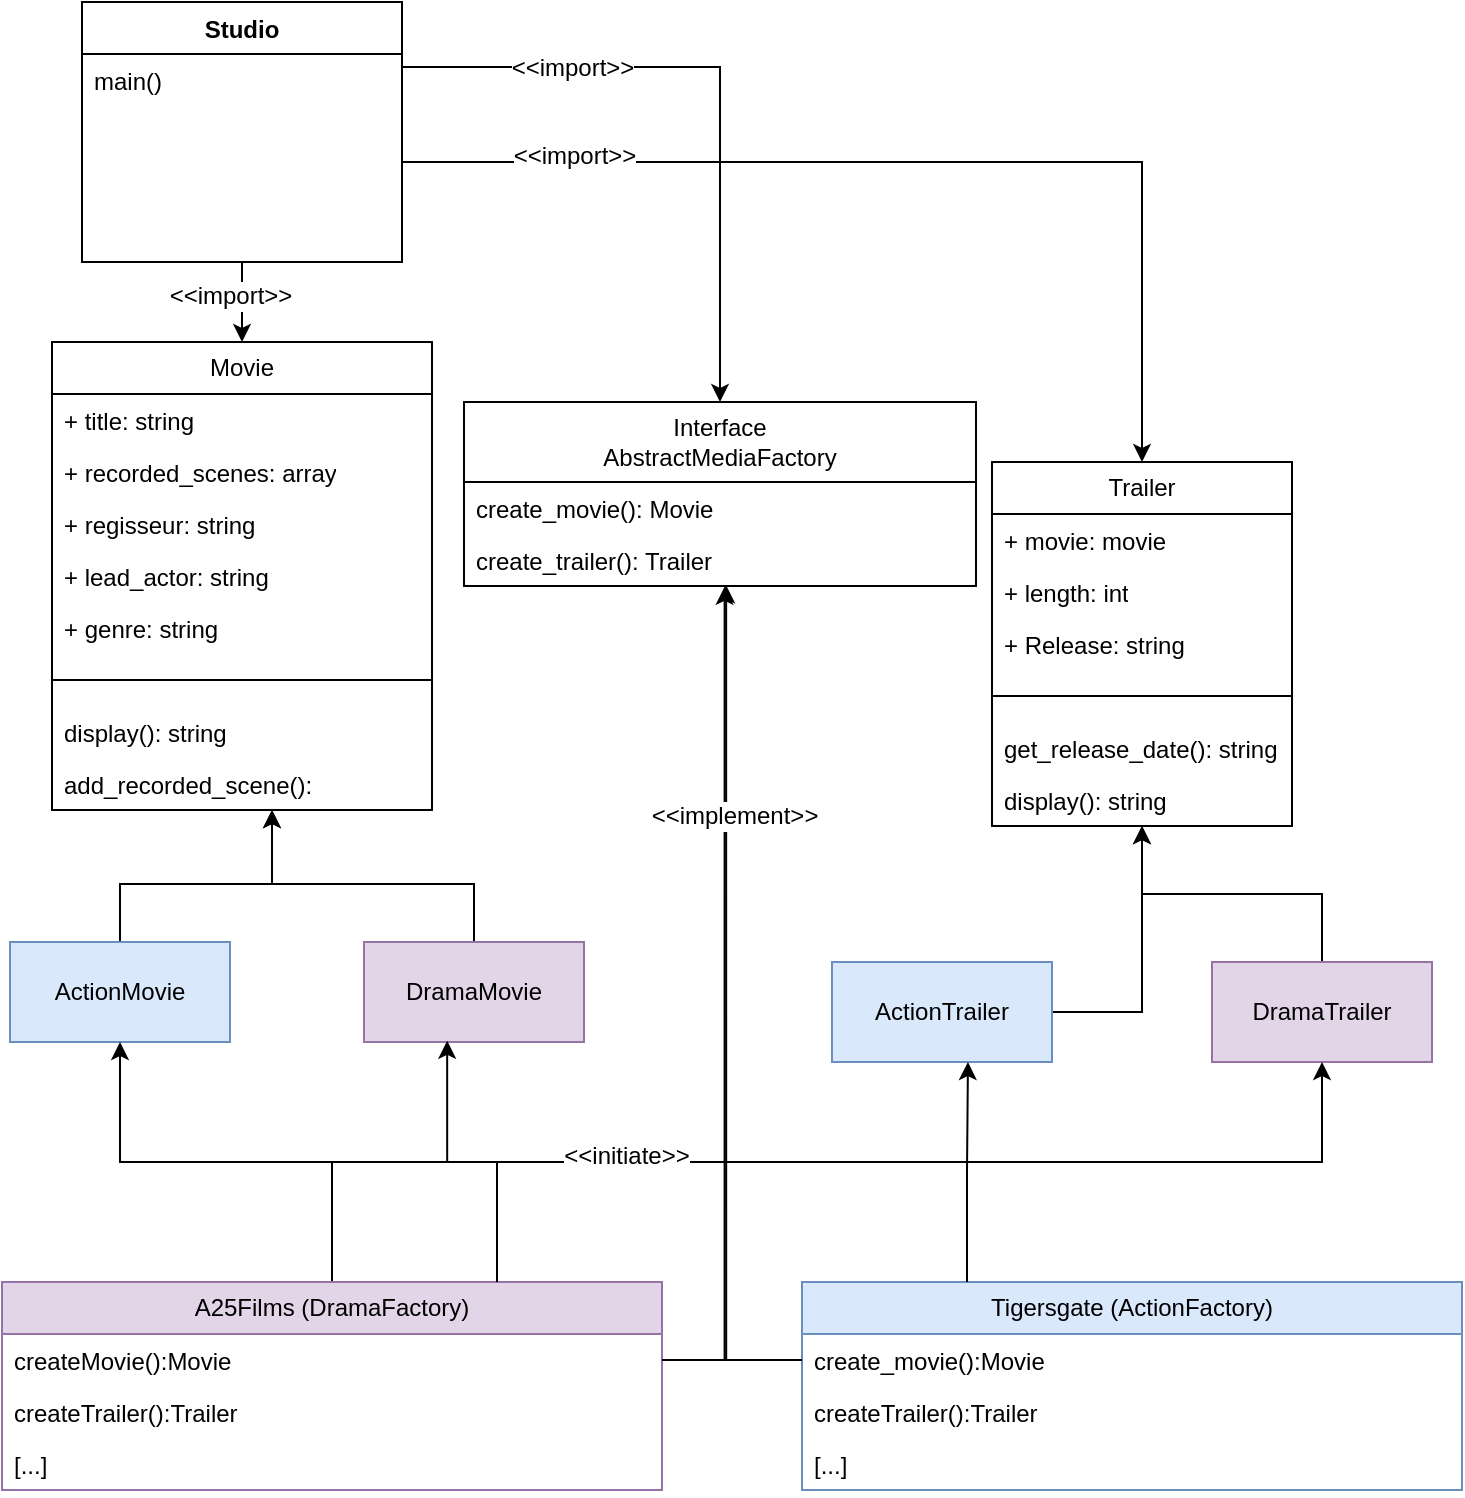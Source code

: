 <mxfile version="22.1.22" type="embed">
  <diagram id="C5RBs43oDa-KdzZeNtuy" name="Page-1">
    <mxGraphModel dx="1007" dy="273" grid="1" gridSize="10" guides="1" tooltips="1" connect="1" arrows="1" fold="1" page="1" pageScale="1" pageWidth="827" pageHeight="1169" math="0" shadow="0">
      <root>
        <mxCell id="WIyWlLk6GJQsqaUBKTNV-0" />
        <mxCell id="WIyWlLk6GJQsqaUBKTNV-1" parent="WIyWlLk6GJQsqaUBKTNV-0" />
        <mxCell id="geExPER-WmypXbHfCpLN-64" style="edgeStyle=orthogonalEdgeStyle;rounded=0;orthogonalLoop=1;jettySize=auto;html=1;" parent="WIyWlLk6GJQsqaUBKTNV-1" source="geExPER-WmypXbHfCpLN-65" target="geExPER-WmypXbHfCpLN-98" edge="1">
          <mxGeometry relative="1" as="geometry" />
        </mxCell>
        <mxCell id="geExPER-WmypXbHfCpLN-65" value="Studio" style="swimlane;fontStyle=1;align=center;verticalAlign=top;childLayout=stackLayout;horizontal=1;startSize=26;horizontalStack=0;resizeParent=1;resizeParentMax=0;resizeLast=0;collapsible=1;marginBottom=0;whiteSpace=wrap;html=1;fontFamily=Helvetica;fontSize=12;textShadow=0;labelBorderColor=none;spacingTop=0;" parent="WIyWlLk6GJQsqaUBKTNV-1" vertex="1">
          <mxGeometry x="105" y="10" width="160" height="130" as="geometry" />
        </mxCell>
        <mxCell id="geExPER-WmypXbHfCpLN-66" value="main()" style="text;strokeColor=none;fillColor=none;align=left;verticalAlign=top;spacingLeft=4;spacingRight=4;overflow=hidden;rotatable=0;points=[[0,0.5],[1,0.5]];portConstraint=eastwest;whiteSpace=wrap;html=1;fontFamily=Helvetica;fontSize=12;textShadow=0;labelBorderColor=none;horizontal=1;spacingTop=0;" parent="geExPER-WmypXbHfCpLN-65" vertex="1">
          <mxGeometry y="26" width="160" height="104" as="geometry" />
        </mxCell>
        <mxCell id="geExPER-WmypXbHfCpLN-67" value="Interface&lt;div style=&quot;font-size: 12px;&quot;&gt;AbstractMediaFactory&lt;/div&gt;" style="swimlane;fontStyle=0;childLayout=stackLayout;horizontal=1;startSize=40;fillColor=none;horizontalStack=0;resizeParent=1;resizeParentMax=0;resizeLast=0;collapsible=1;marginBottom=0;whiteSpace=wrap;html=1;fontFamily=Helvetica;fontSize=12;textShadow=0;labelBorderColor=none;spacingTop=0;" parent="WIyWlLk6GJQsqaUBKTNV-1" vertex="1">
          <mxGeometry x="296" y="210" width="256" height="92" as="geometry" />
        </mxCell>
        <mxCell id="geExPER-WmypXbHfCpLN-68" value="&lt;div&gt;create_movie(): Movie&lt;/div&gt;" style="text;strokeColor=none;fillColor=none;align=left;verticalAlign=top;spacingLeft=4;spacingRight=4;overflow=hidden;rotatable=0;points=[[0,0.5],[1,0.5]];portConstraint=eastwest;whiteSpace=wrap;html=1;fontFamily=Helvetica;fontSize=12;textShadow=0;labelBorderColor=none;horizontal=1;spacingTop=0;" parent="geExPER-WmypXbHfCpLN-67" vertex="1">
          <mxGeometry y="40" width="256" height="26" as="geometry" />
        </mxCell>
        <mxCell id="geExPER-WmypXbHfCpLN-69" value="create_trailer(): Trailer" style="text;strokeColor=none;fillColor=none;align=left;verticalAlign=top;spacingLeft=4;spacingRight=4;overflow=hidden;rotatable=0;points=[[0,0.5],[1,0.5]];portConstraint=eastwest;whiteSpace=wrap;html=1;fontFamily=Helvetica;fontSize=12;textShadow=0;labelBorderColor=none;horizontal=1;spacingTop=0;" parent="geExPER-WmypXbHfCpLN-67" vertex="1">
          <mxGeometry y="66" width="256" height="26" as="geometry" />
        </mxCell>
        <mxCell id="5" style="edgeStyle=orthogonalEdgeStyle;rounded=0;orthogonalLoop=1;jettySize=auto;html=1;" edge="1" parent="WIyWlLk6GJQsqaUBKTNV-1" source="geExPER-WmypXbHfCpLN-71" target="geExPER-WmypXbHfCpLN-98">
          <mxGeometry relative="1" as="geometry">
            <Array as="points">
              <mxPoint x="124" y="451" />
              <mxPoint x="200" y="451" />
            </Array>
          </mxGeometry>
        </mxCell>
        <mxCell id="geExPER-WmypXbHfCpLN-71" value="ActionMovie" style="html=1;whiteSpace=wrap;fontFamily=Helvetica;fontSize=12;textShadow=0;labelBorderColor=none;horizontal=1;spacingTop=0;fillColor=#dae8fc;strokeColor=#6c8ebf;" parent="WIyWlLk6GJQsqaUBKTNV-1" vertex="1">
          <mxGeometry x="69" y="480" width="110" height="50" as="geometry" />
        </mxCell>
        <mxCell id="6" style="edgeStyle=orthogonalEdgeStyle;rounded=0;orthogonalLoop=1;jettySize=auto;html=1;" edge="1" parent="WIyWlLk6GJQsqaUBKTNV-1" source="geExPER-WmypXbHfCpLN-73" target="geExPER-WmypXbHfCpLN-98">
          <mxGeometry relative="1" as="geometry">
            <Array as="points">
              <mxPoint x="301" y="451" />
              <mxPoint x="200" y="451" />
            </Array>
          </mxGeometry>
        </mxCell>
        <mxCell id="geExPER-WmypXbHfCpLN-73" value="DramaMovie" style="html=1;whiteSpace=wrap;fontFamily=Helvetica;fontSize=12;textShadow=0;labelBorderColor=none;horizontal=1;spacingTop=0;fillColor=#e1d5e7;strokeColor=#9673a6;" parent="WIyWlLk6GJQsqaUBKTNV-1" vertex="1">
          <mxGeometry x="246" y="480" width="110" height="50" as="geometry" />
        </mxCell>
        <mxCell id="geExPER-WmypXbHfCpLN-74" style="edgeStyle=orthogonalEdgeStyle;rounded=0;orthogonalLoop=1;jettySize=auto;html=1;exitX=1;exitY=0.5;exitDx=0;exitDy=0;entryX=0.5;entryY=1;entryDx=0;entryDy=0;fontFamily=Helvetica;fontSize=12;textShadow=0;labelBorderColor=none;horizontal=1;spacingTop=0;" parent="WIyWlLk6GJQsqaUBKTNV-1" source="geExPER-WmypXbHfCpLN-75" target="geExPER-WmypXbHfCpLN-107" edge="1">
          <mxGeometry relative="1" as="geometry">
            <mxPoint x="630" y="450" as="targetPoint" />
          </mxGeometry>
        </mxCell>
        <mxCell id="geExPER-WmypXbHfCpLN-75" value="ActionTrailer" style="html=1;whiteSpace=wrap;fontFamily=Helvetica;fontSize=12;textShadow=0;labelBorderColor=none;horizontal=1;spacingTop=0;fillColor=#dae8fc;strokeColor=#6c8ebf;" parent="WIyWlLk6GJQsqaUBKTNV-1" vertex="1">
          <mxGeometry x="480" y="490" width="110" height="50" as="geometry" />
        </mxCell>
        <mxCell id="geExPER-WmypXbHfCpLN-76" style="edgeStyle=orthogonalEdgeStyle;rounded=0;orthogonalLoop=1;jettySize=auto;html=1;fontFamily=Helvetica;fontSize=12;textShadow=0;labelBorderColor=none;horizontal=1;spacingTop=0;entryX=0.5;entryY=1;entryDx=0;entryDy=0;" parent="WIyWlLk6GJQsqaUBKTNV-1" source="geExPER-WmypXbHfCpLN-77" target="geExPER-WmypXbHfCpLN-107" edge="1">
          <mxGeometry relative="1" as="geometry">
            <mxPoint x="630" y="420" as="targetPoint" />
          </mxGeometry>
        </mxCell>
        <mxCell id="geExPER-WmypXbHfCpLN-77" value="DramaTrailer" style="html=1;whiteSpace=wrap;fontFamily=Helvetica;fontSize=12;textShadow=0;labelBorderColor=none;horizontal=1;spacingTop=0;fillColor=#e1d5e7;strokeColor=#9673a6;" parent="WIyWlLk6GJQsqaUBKTNV-1" vertex="1">
          <mxGeometry x="670" y="490" width="110" height="50" as="geometry" />
        </mxCell>
        <mxCell id="geExPER-WmypXbHfCpLN-78" style="edgeStyle=orthogonalEdgeStyle;rounded=0;orthogonalLoop=1;jettySize=auto;html=1;exitX=0.5;exitY=0;exitDx=0;exitDy=0;entryX=0.5;entryY=1;entryDx=0;entryDy=0;fontFamily=Helvetica;fontSize=12;textShadow=0;labelBorderColor=none;horizontal=1;spacingTop=0;" parent="WIyWlLk6GJQsqaUBKTNV-1" source="geExPER-WmypXbHfCpLN-79" target="geExPER-WmypXbHfCpLN-77" edge="1">
          <mxGeometry relative="1" as="geometry">
            <Array as="points">
              <mxPoint x="230" y="590" />
              <mxPoint x="725" y="590" />
            </Array>
          </mxGeometry>
        </mxCell>
        <mxCell id="geExPER-WmypXbHfCpLN-79" value="A25Films (DramaFactory)" style="swimlane;fontStyle=0;childLayout=stackLayout;horizontal=1;startSize=26;fillColor=#e1d5e7;horizontalStack=0;resizeParent=1;resizeParentMax=0;resizeLast=0;collapsible=1;marginBottom=0;whiteSpace=wrap;html=1;fontFamily=Helvetica;fontSize=12;textShadow=0;labelBorderColor=none;spacingTop=0;strokeColor=#9673a6;" parent="WIyWlLk6GJQsqaUBKTNV-1" vertex="1">
          <mxGeometry x="65" y="650" width="330" height="104" as="geometry" />
        </mxCell>
        <mxCell id="geExPER-WmypXbHfCpLN-80" value="createMovie():Movie" style="text;strokeColor=none;fillColor=none;align=left;verticalAlign=top;spacingLeft=4;spacingRight=4;overflow=hidden;rotatable=0;points=[[0,0.5],[1,0.5]];portConstraint=eastwest;whiteSpace=wrap;html=1;fontFamily=Helvetica;fontSize=12;textShadow=0;labelBorderColor=none;horizontal=1;spacingTop=0;" parent="geExPER-WmypXbHfCpLN-79" vertex="1">
          <mxGeometry y="26" width="330" height="26" as="geometry" />
        </mxCell>
        <mxCell id="geExPER-WmypXbHfCpLN-81" value="createTrailer():Trailer" style="text;strokeColor=none;fillColor=none;align=left;verticalAlign=top;spacingLeft=4;spacingRight=4;overflow=hidden;rotatable=0;points=[[0,0.5],[1,0.5]];portConstraint=eastwest;whiteSpace=wrap;html=1;fontFamily=Helvetica;fontSize=12;textShadow=0;labelBorderColor=none;horizontal=1;spacingTop=0;" parent="geExPER-WmypXbHfCpLN-79" vertex="1">
          <mxGeometry y="52" width="330" height="26" as="geometry" />
        </mxCell>
        <mxCell id="geExPER-WmypXbHfCpLN-82" value="[...]" style="text;strokeColor=none;fillColor=none;align=left;verticalAlign=top;spacingLeft=4;spacingRight=4;overflow=hidden;rotatable=0;points=[[0,0.5],[1,0.5]];portConstraint=eastwest;whiteSpace=wrap;html=1;fontFamily=Helvetica;fontSize=12;textShadow=0;labelBorderColor=none;horizontal=1;spacingTop=0;" parent="geExPER-WmypXbHfCpLN-79" vertex="1">
          <mxGeometry y="78" width="330" height="26" as="geometry" />
        </mxCell>
        <mxCell id="geExPER-WmypXbHfCpLN-83" style="edgeStyle=orthogonalEdgeStyle;rounded=0;orthogonalLoop=1;jettySize=auto;html=1;exitX=0.25;exitY=0;exitDx=0;exitDy=0;entryX=0.5;entryY=1;entryDx=0;entryDy=0;fontFamily=Helvetica;fontSize=12;textShadow=0;labelBorderColor=none;horizontal=1;spacingTop=0;" parent="WIyWlLk6GJQsqaUBKTNV-1" source="geExPER-WmypXbHfCpLN-85" target="geExPER-WmypXbHfCpLN-71" edge="1">
          <mxGeometry relative="1" as="geometry" />
        </mxCell>
        <mxCell id="geExPER-WmypXbHfCpLN-84" value="&amp;lt;&amp;lt;initiate&amp;gt;&amp;gt;" style="edgeLabel;html=1;align=center;verticalAlign=middle;resizable=0;points=[];fontFamily=Helvetica;fontSize=12;textShadow=0;labelBorderColor=none;horizontal=1;spacingTop=0;" parent="geExPER-WmypXbHfCpLN-83" connectable="0" vertex="1">
          <mxGeometry x="-0.257" y="-3" relative="1" as="geometry">
            <mxPoint x="-29" as="offset" />
          </mxGeometry>
        </mxCell>
        <mxCell id="geExPER-WmypXbHfCpLN-85" value="Tigersgate (ActionFactory)" style="swimlane;fontStyle=0;childLayout=stackLayout;horizontal=1;startSize=26;fillColor=#dae8fc;horizontalStack=0;resizeParent=1;resizeParentMax=0;resizeLast=0;collapsible=1;marginBottom=0;whiteSpace=wrap;html=1;fontFamily=Helvetica;fontSize=12;textShadow=0;labelBorderColor=none;spacingTop=0;strokeColor=#6c8ebf;" parent="WIyWlLk6GJQsqaUBKTNV-1" vertex="1">
          <mxGeometry x="465" y="650" width="330" height="104" as="geometry" />
        </mxCell>
        <mxCell id="geExPER-WmypXbHfCpLN-86" value="create_movie():Movie" style="text;strokeColor=none;fillColor=none;align=left;verticalAlign=top;spacingLeft=4;spacingRight=4;overflow=hidden;rotatable=0;points=[[0,0.5],[1,0.5]];portConstraint=eastwest;whiteSpace=wrap;html=1;fontFamily=Helvetica;fontSize=12;textShadow=0;labelBorderColor=none;horizontal=1;spacingTop=0;" parent="geExPER-WmypXbHfCpLN-85" vertex="1">
          <mxGeometry y="26" width="330" height="26" as="geometry" />
        </mxCell>
        <mxCell id="geExPER-WmypXbHfCpLN-87" value="createTrailer():Trailer" style="text;strokeColor=none;fillColor=none;align=left;verticalAlign=top;spacingLeft=4;spacingRight=4;overflow=hidden;rotatable=0;points=[[0,0.5],[1,0.5]];portConstraint=eastwest;whiteSpace=wrap;html=1;fontFamily=Helvetica;fontSize=12;textShadow=0;labelBorderColor=none;horizontal=1;spacingTop=0;" parent="geExPER-WmypXbHfCpLN-85" vertex="1">
          <mxGeometry y="52" width="330" height="26" as="geometry" />
        </mxCell>
        <mxCell id="geExPER-WmypXbHfCpLN-88" value="[...]" style="text;strokeColor=none;fillColor=none;align=left;verticalAlign=top;spacingLeft=4;spacingRight=4;overflow=hidden;rotatable=0;points=[[0,0.5],[1,0.5]];portConstraint=eastwest;whiteSpace=wrap;html=1;fontFamily=Helvetica;fontSize=12;textShadow=0;labelBorderColor=none;horizontal=1;spacingTop=0;" parent="geExPER-WmypXbHfCpLN-85" vertex="1">
          <mxGeometry y="78" width="330" height="26" as="geometry" />
        </mxCell>
        <mxCell id="geExPER-WmypXbHfCpLN-89" style="edgeStyle=orthogonalEdgeStyle;rounded=0;orthogonalLoop=1;jettySize=auto;html=1;exitX=1;exitY=0.25;exitDx=0;exitDy=0;entryX=0.5;entryY=0;entryDx=0;entryDy=0;fontFamily=Helvetica;fontSize=12;textShadow=0;labelBorderColor=none;horizontal=1;spacingTop=0;" parent="WIyWlLk6GJQsqaUBKTNV-1" source="geExPER-WmypXbHfCpLN-65" target="geExPER-WmypXbHfCpLN-67" edge="1">
          <mxGeometry relative="1" as="geometry" />
        </mxCell>
        <mxCell id="geExPER-WmypXbHfCpLN-90" value="&amp;lt;&amp;lt;import&amp;gt;&amp;gt;" style="edgeLabel;html=1;align=center;verticalAlign=middle;resizable=0;points=[];fontFamily=Helvetica;fontSize=12;textShadow=0;labelBorderColor=none;horizontal=1;spacingTop=0;" parent="geExPER-WmypXbHfCpLN-89" connectable="0" vertex="1">
          <mxGeometry x="-0.1" y="-1" relative="1" as="geometry">
            <mxPoint x="-62" y="-1" as="offset" />
          </mxGeometry>
        </mxCell>
        <mxCell id="geExPER-WmypXbHfCpLN-91" style="edgeStyle=orthogonalEdgeStyle;rounded=0;orthogonalLoop=1;jettySize=auto;html=1;exitX=1;exitY=0.5;exitDx=0;exitDy=0;entryX=0.5;entryY=0;entryDx=0;entryDy=0;fontFamily=Helvetica;fontSize=12;textShadow=0;labelBorderColor=none;horizontal=1;spacingTop=0;" parent="WIyWlLk6GJQsqaUBKTNV-1" source="geExPER-WmypXbHfCpLN-66" target="geExPER-WmypXbHfCpLN-107" edge="1">
          <mxGeometry relative="1" as="geometry">
            <Array as="points">
              <mxPoint x="265" y="90" />
              <mxPoint x="635" y="90" />
            </Array>
          </mxGeometry>
        </mxCell>
        <mxCell id="geExPER-WmypXbHfCpLN-92" style="edgeStyle=orthogonalEdgeStyle;rounded=0;orthogonalLoop=1;jettySize=auto;html=1;exitX=0.75;exitY=0;exitDx=0;exitDy=0;entryX=0.378;entryY=0.988;entryDx=0;entryDy=0;entryPerimeter=0;fontFamily=Helvetica;fontSize=12;textShadow=0;labelBorderColor=none;horizontal=1;spacingTop=0;" parent="WIyWlLk6GJQsqaUBKTNV-1" source="geExPER-WmypXbHfCpLN-79" target="geExPER-WmypXbHfCpLN-73" edge="1">
          <mxGeometry relative="1" as="geometry" />
        </mxCell>
        <mxCell id="geExPER-WmypXbHfCpLN-93" style="edgeStyle=orthogonalEdgeStyle;rounded=0;orthogonalLoop=1;jettySize=auto;html=1;exitX=0.25;exitY=0;exitDx=0;exitDy=0;entryX=0.618;entryY=1;entryDx=0;entryDy=0;entryPerimeter=0;fontFamily=Helvetica;fontSize=12;textShadow=0;labelBorderColor=none;horizontal=1;spacingTop=0;" parent="WIyWlLk6GJQsqaUBKTNV-1" source="geExPER-WmypXbHfCpLN-85" target="geExPER-WmypXbHfCpLN-75" edge="1">
          <mxGeometry relative="1" as="geometry" />
        </mxCell>
        <mxCell id="geExPER-WmypXbHfCpLN-94" value="&amp;lt;&amp;lt;import&amp;gt;&amp;gt;" style="edgeLabel;html=1;align=center;verticalAlign=middle;resizable=0;points=[];fontFamily=Helvetica;fontSize=12;textShadow=0;labelBorderColor=none;horizontal=1;spacingTop=0;" parent="WIyWlLk6GJQsqaUBKTNV-1" connectable="0" vertex="1">
          <mxGeometry x="296.0" y="110.0" as="geometry">
            <mxPoint x="55" y="-23" as="offset" />
          </mxGeometry>
        </mxCell>
        <mxCell id="geExPER-WmypXbHfCpLN-95" style="edgeStyle=orthogonalEdgeStyle;rounded=0;orthogonalLoop=1;jettySize=auto;html=1;exitX=1;exitY=0.5;exitDx=0;exitDy=0;entryX=0.512;entryY=0.985;entryDx=0;entryDy=0;entryPerimeter=0;fontFamily=Helvetica;fontSize=12;textShadow=0;labelBorderColor=none;horizontal=1;spacingTop=0;" parent="WIyWlLk6GJQsqaUBKTNV-1" source="geExPER-WmypXbHfCpLN-80" target="geExPER-WmypXbHfCpLN-69" edge="1">
          <mxGeometry relative="1" as="geometry">
            <Array as="points">
              <mxPoint x="427" y="689" />
            </Array>
          </mxGeometry>
        </mxCell>
        <mxCell id="geExPER-WmypXbHfCpLN-96" style="edgeStyle=orthogonalEdgeStyle;rounded=0;orthogonalLoop=1;jettySize=auto;html=1;exitX=0;exitY=0.5;exitDx=0;exitDy=0;entryX=0.509;entryY=1.015;entryDx=0;entryDy=0;entryPerimeter=0;fontFamily=Helvetica;fontSize=12;textShadow=0;labelBorderColor=none;horizontal=1;spacingTop=0;" parent="WIyWlLk6GJQsqaUBKTNV-1" source="geExPER-WmypXbHfCpLN-86" target="geExPER-WmypXbHfCpLN-69" edge="1">
          <mxGeometry relative="1" as="geometry" />
        </mxCell>
        <mxCell id="geExPER-WmypXbHfCpLN-97" value="&amp;lt;&amp;lt;implement&amp;gt;&amp;gt;" style="edgeLabel;html=1;align=center;verticalAlign=middle;resizable=0;points=[];fontFamily=Helvetica;fontSize=12;textShadow=0;labelBorderColor=none;horizontal=1;spacingTop=0;" parent="geExPER-WmypXbHfCpLN-96" connectable="0" vertex="1">
          <mxGeometry x="0.461" y="-4" relative="1" as="geometry">
            <mxPoint as="offset" />
          </mxGeometry>
        </mxCell>
        <mxCell id="geExPER-WmypXbHfCpLN-98" value="Movie" style="swimlane;fontStyle=0;childLayout=stackLayout;horizontal=1;startSize=26;fillColor=none;horizontalStack=0;resizeParent=1;resizeParentMax=0;resizeLast=0;collapsible=1;marginBottom=0;whiteSpace=wrap;html=1;fontFamily=Helvetica;fontSize=12;textShadow=0;labelBorderColor=none;spacingTop=0;" parent="WIyWlLk6GJQsqaUBKTNV-1" vertex="1">
          <mxGeometry x="90" y="180" width="190" height="234" as="geometry" />
        </mxCell>
        <mxCell id="geExPER-WmypXbHfCpLN-99" value="+ title: string" style="text;strokeColor=none;fillColor=none;align=left;verticalAlign=top;spacingLeft=4;spacingRight=4;overflow=hidden;rotatable=0;points=[[0,0.5],[1,0.5]];portConstraint=eastwest;whiteSpace=wrap;html=1;fontFamily=Helvetica;fontSize=12;textShadow=0;labelBorderColor=none;horizontal=1;spacingTop=0;" parent="geExPER-WmypXbHfCpLN-98" vertex="1">
          <mxGeometry y="26" width="190" height="26" as="geometry" />
        </mxCell>
        <mxCell id="geExPER-WmypXbHfCpLN-100" value="+&amp;nbsp;recorded_scenes&lt;span style=&quot;background-color: initial;&quot;&gt;: array&lt;/span&gt;" style="text;strokeColor=none;fillColor=none;align=left;verticalAlign=top;spacingLeft=4;spacingRight=4;overflow=hidden;rotatable=0;points=[[0,0.5],[1,0.5]];portConstraint=eastwest;whiteSpace=wrap;html=1;fontFamily=Helvetica;fontSize=12;textShadow=0;labelBorderColor=none;horizontal=1;spacingTop=0;" parent="geExPER-WmypXbHfCpLN-98" vertex="1">
          <mxGeometry y="52" width="190" height="26" as="geometry" />
        </mxCell>
        <mxCell id="geExPER-WmypXbHfCpLN-101" value="+ regisseur: string" style="text;strokeColor=none;fillColor=none;align=left;verticalAlign=top;spacingLeft=4;spacingRight=4;overflow=hidden;rotatable=0;points=[[0,0.5],[1,0.5]];portConstraint=eastwest;whiteSpace=wrap;html=1;fontFamily=Helvetica;fontSize=12;textShadow=0;labelBorderColor=none;horizontal=1;spacingTop=0;" parent="geExPER-WmypXbHfCpLN-98" vertex="1">
          <mxGeometry y="78" width="190" height="26" as="geometry" />
        </mxCell>
        <mxCell id="geExPER-WmypXbHfCpLN-102" value="+ lead_actor: string" style="text;strokeColor=none;fillColor=none;align=left;verticalAlign=top;spacingLeft=4;spacingRight=4;overflow=hidden;rotatable=0;points=[[0,0.5],[1,0.5]];portConstraint=eastwest;whiteSpace=wrap;html=1;fontFamily=Helvetica;fontSize=12;textShadow=0;labelBorderColor=none;horizontal=1;spacingTop=0;" parent="geExPER-WmypXbHfCpLN-98" vertex="1">
          <mxGeometry y="104" width="190" height="26" as="geometry" />
        </mxCell>
        <mxCell id="geExPER-WmypXbHfCpLN-103" value="+ genre: string" style="text;strokeColor=none;fillColor=none;align=left;verticalAlign=top;spacingLeft=4;spacingRight=4;overflow=hidden;rotatable=0;points=[[0,0.5],[1,0.5]];portConstraint=eastwest;whiteSpace=wrap;html=1;fontFamily=Helvetica;fontSize=12;textShadow=0;labelBorderColor=none;horizontal=1;spacingTop=0;" parent="geExPER-WmypXbHfCpLN-98" vertex="1">
          <mxGeometry y="130" width="190" height="26" as="geometry" />
        </mxCell>
        <mxCell id="geExPER-WmypXbHfCpLN-104" style="text;strokeColor=none;fillColor=none;align=left;verticalAlign=top;spacingLeft=4;spacingRight=4;overflow=hidden;rotatable=0;points=[[0,0.5],[1,0.5]];portConstraint=eastwest;whiteSpace=wrap;html=1;fontFamily=Helvetica;fontSize=12;textShadow=0;labelBorderColor=none;horizontal=1;spacingTop=0;" parent="geExPER-WmypXbHfCpLN-98" vertex="1">
          <mxGeometry y="156" width="190" height="26" as="geometry" />
        </mxCell>
        <mxCell id="geExPER-WmypXbHfCpLN-105" value="display(): string" style="text;strokeColor=none;fillColor=none;align=left;verticalAlign=top;spacingLeft=4;spacingRight=4;overflow=hidden;rotatable=0;points=[[0,0.5],[1,0.5]];portConstraint=eastwest;whiteSpace=wrap;html=1;fontFamily=Helvetica;fontSize=12;textShadow=0;labelBorderColor=none;horizontal=1;spacingTop=0;" parent="geExPER-WmypXbHfCpLN-98" vertex="1">
          <mxGeometry y="182" width="190" height="26" as="geometry" />
        </mxCell>
        <mxCell id="8" value="add_recorded_scene():&amp;nbsp;" style="text;strokeColor=none;fillColor=none;align=left;verticalAlign=top;spacingLeft=4;spacingRight=4;overflow=hidden;rotatable=0;points=[[0,0.5],[1,0.5]];portConstraint=eastwest;whiteSpace=wrap;html=1;fontFamily=Helvetica;fontSize=12;textShadow=0;labelBorderColor=none;horizontal=1;spacingTop=0;" vertex="1" parent="geExPER-WmypXbHfCpLN-98">
          <mxGeometry y="208" width="190" height="26" as="geometry" />
        </mxCell>
        <mxCell id="geExPER-WmypXbHfCpLN-106" value="" style="endArrow=none;html=1;rounded=0;entryX=1;entryY=0.5;entryDx=0;entryDy=0;exitX=0;exitY=0.5;exitDx=0;exitDy=0;" parent="geExPER-WmypXbHfCpLN-98" source="geExPER-WmypXbHfCpLN-104" target="geExPER-WmypXbHfCpLN-104" edge="1">
          <mxGeometry width="50" height="50" relative="1" as="geometry">
            <mxPoint x="-330" y="103.6" as="sourcePoint" />
            <mxPoint x="-180" y="103.6" as="targetPoint" />
          </mxGeometry>
        </mxCell>
        <mxCell id="geExPER-WmypXbHfCpLN-107" value="Trailer" style="swimlane;fontStyle=0;childLayout=stackLayout;horizontal=1;startSize=26;fillColor=none;horizontalStack=0;resizeParent=1;resizeParentMax=0;resizeLast=0;collapsible=1;marginBottom=0;whiteSpace=wrap;html=1;fontFamily=Helvetica;fontSize=12;textShadow=0;labelBorderColor=none;spacingTop=0;" parent="WIyWlLk6GJQsqaUBKTNV-1" vertex="1">
          <mxGeometry x="560" y="240" width="150" height="182" as="geometry">
            <mxRectangle x="720" y="201" width="70" height="30" as="alternateBounds" />
          </mxGeometry>
        </mxCell>
        <mxCell id="geExPER-WmypXbHfCpLN-108" value="+ movie: movie" style="text;strokeColor=none;fillColor=none;align=left;verticalAlign=top;spacingLeft=4;spacingRight=4;overflow=hidden;rotatable=0;points=[[0,0.5],[1,0.5]];portConstraint=eastwest;whiteSpace=wrap;html=1;fontFamily=Helvetica;fontSize=12;textShadow=0;labelBorderColor=none;horizontal=1;spacingTop=0;" parent="geExPER-WmypXbHfCpLN-107" vertex="1">
          <mxGeometry y="26" width="150" height="26" as="geometry" />
        </mxCell>
        <mxCell id="geExPER-WmypXbHfCpLN-109" value="&lt;div&gt;+ length: int&lt;/div&gt;" style="text;strokeColor=none;fillColor=none;align=left;verticalAlign=top;spacingLeft=4;spacingRight=4;overflow=hidden;rotatable=0;points=[[0,0.5],[1,0.5]];portConstraint=eastwest;whiteSpace=wrap;html=1;fontFamily=Helvetica;fontSize=12;textShadow=0;labelBorderColor=none;horizontal=1;spacingTop=0;" parent="geExPER-WmypXbHfCpLN-107" vertex="1">
          <mxGeometry y="52" width="150" height="26" as="geometry" />
        </mxCell>
        <mxCell id="geExPER-WmypXbHfCpLN-110" value="+ Release: string" style="text;strokeColor=none;fillColor=none;align=left;verticalAlign=top;spacingLeft=4;spacingRight=4;overflow=hidden;rotatable=0;points=[[0,0.5],[1,0.5]];portConstraint=eastwest;whiteSpace=wrap;html=1;fontFamily=Helvetica;fontSize=12;textShadow=0;labelBorderColor=none;horizontal=1;spacingTop=0;" parent="geExPER-WmypXbHfCpLN-107" vertex="1">
          <mxGeometry y="78" width="150" height="26" as="geometry" />
        </mxCell>
        <mxCell id="geExPER-WmypXbHfCpLN-111" style="text;strokeColor=none;fillColor=none;align=left;verticalAlign=top;spacingLeft=4;spacingRight=4;overflow=hidden;rotatable=0;points=[[0,0.5],[1,0.5]];portConstraint=eastwest;whiteSpace=wrap;html=1;fontFamily=Helvetica;fontSize=12;textShadow=0;labelBorderColor=none;horizontal=1;spacingTop=0;" parent="geExPER-WmypXbHfCpLN-107" vertex="1">
          <mxGeometry y="104" width="150" height="26" as="geometry" />
        </mxCell>
        <mxCell id="geExPER-WmypXbHfCpLN-112" value="get_release_date(): string" style="text;strokeColor=none;fillColor=none;align=left;verticalAlign=top;spacingLeft=4;spacingRight=4;overflow=hidden;rotatable=0;points=[[0,0.5],[1,0.5]];portConstraint=eastwest;whiteSpace=wrap;html=1;fontFamily=Helvetica;fontSize=12;textShadow=0;labelBorderColor=none;horizontal=1;spacingTop=0;" parent="geExPER-WmypXbHfCpLN-107" vertex="1">
          <mxGeometry y="130" width="150" height="26" as="geometry" />
        </mxCell>
        <mxCell id="geExPER-WmypXbHfCpLN-113" value="display(): string" style="text;strokeColor=none;fillColor=none;align=left;verticalAlign=top;spacingLeft=4;spacingRight=4;overflow=hidden;rotatable=0;points=[[0,0.5],[1,0.5]];portConstraint=eastwest;whiteSpace=wrap;html=1;fontFamily=Helvetica;fontSize=12;textShadow=0;labelBorderColor=none;horizontal=1;spacingTop=0;" parent="geExPER-WmypXbHfCpLN-107" vertex="1">
          <mxGeometry y="156" width="150" height="26" as="geometry" />
        </mxCell>
        <mxCell id="geExPER-WmypXbHfCpLN-114" value="" style="endArrow=none;html=1;rounded=0;entryX=1;entryY=0.5;entryDx=0;entryDy=0;exitX=0;exitY=0.5;exitDx=0;exitDy=0;" parent="geExPER-WmypXbHfCpLN-107" source="geExPER-WmypXbHfCpLN-111" target="geExPER-WmypXbHfCpLN-111" edge="1">
          <mxGeometry width="50" height="50" relative="1" as="geometry">
            <mxPoint x="-860" y="170" as="sourcePoint" />
            <mxPoint x="-810" y="120" as="targetPoint" />
          </mxGeometry>
        </mxCell>
        <mxCell id="7" value="&amp;lt;&amp;lt;import&amp;gt;&amp;gt;" style="edgeLabel;html=1;align=center;verticalAlign=middle;resizable=0;points=[];fontFamily=Helvetica;fontSize=12;textShadow=0;labelBorderColor=none;horizontal=1;spacingTop=0;" connectable="0" vertex="1" parent="WIyWlLk6GJQsqaUBKTNV-1">
          <mxGeometry x="124.0" y="180.0" as="geometry">
            <mxPoint x="55" y="-23" as="offset" />
          </mxGeometry>
        </mxCell>
      </root>
    </mxGraphModel>
  </diagram>
</mxfile>
